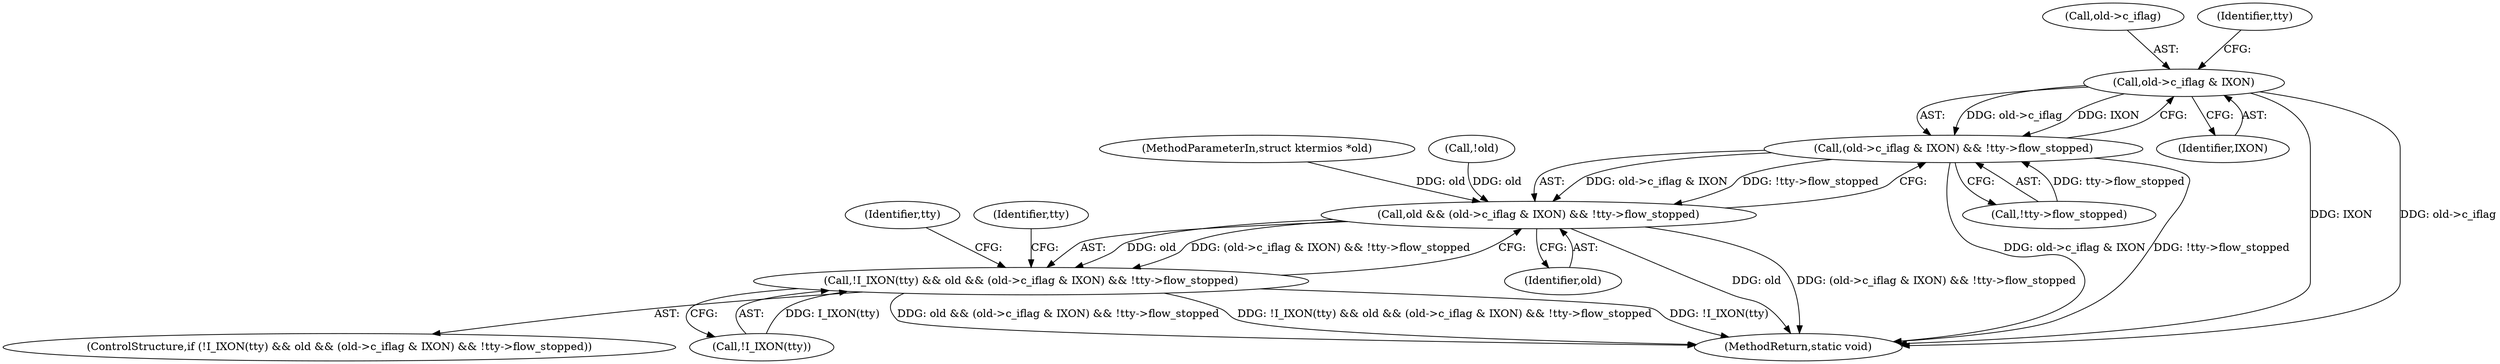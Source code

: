 digraph "0_linux_966031f340185eddd05affcf72b740549f056348_0@pointer" {
"1000439" [label="(Call,old->c_iflag & IXON)"];
"1000438" [label="(Call,(old->c_iflag & IXON) && !tty->flow_stopped)"];
"1000436" [label="(Call,old && (old->c_iflag & IXON) && !tty->flow_stopped)"];
"1000432" [label="(Call,!I_IXON(tty) && old && (old->c_iflag & IXON) && !tty->flow_stopped)"];
"1000456" [label="(Identifier,tty)"];
"1000450" [label="(Identifier,tty)"];
"1000438" [label="(Call,(old->c_iflag & IXON) && !tty->flow_stopped)"];
"1000440" [label="(Call,old->c_iflag)"];
"1000104" [label="(MethodParameterIn,struct ktermios *old)"];
"1000431" [label="(ControlStructure,if (!I_IXON(tty) && old && (old->c_iflag & IXON) && !tty->flow_stopped))"];
"1000433" [label="(Call,!I_IXON(tty))"];
"1000114" [label="(Call,!old)"];
"1000439" [label="(Call,old->c_iflag & IXON)"];
"1000443" [label="(Identifier,IXON)"];
"1000444" [label="(Call,!tty->flow_stopped)"];
"1000432" [label="(Call,!I_IXON(tty) && old && (old->c_iflag & IXON) && !tty->flow_stopped)"];
"1000446" [label="(Identifier,tty)"];
"1000436" [label="(Call,old && (old->c_iflag & IXON) && !tty->flow_stopped)"];
"1000437" [label="(Identifier,old)"];
"1000463" [label="(MethodReturn,static void)"];
"1000439" -> "1000438"  [label="AST: "];
"1000439" -> "1000443"  [label="CFG: "];
"1000440" -> "1000439"  [label="AST: "];
"1000443" -> "1000439"  [label="AST: "];
"1000446" -> "1000439"  [label="CFG: "];
"1000438" -> "1000439"  [label="CFG: "];
"1000439" -> "1000463"  [label="DDG: IXON"];
"1000439" -> "1000463"  [label="DDG: old->c_iflag"];
"1000439" -> "1000438"  [label="DDG: old->c_iflag"];
"1000439" -> "1000438"  [label="DDG: IXON"];
"1000438" -> "1000436"  [label="AST: "];
"1000438" -> "1000444"  [label="CFG: "];
"1000444" -> "1000438"  [label="AST: "];
"1000436" -> "1000438"  [label="CFG: "];
"1000438" -> "1000463"  [label="DDG: old->c_iflag & IXON"];
"1000438" -> "1000463"  [label="DDG: !tty->flow_stopped"];
"1000438" -> "1000436"  [label="DDG: old->c_iflag & IXON"];
"1000438" -> "1000436"  [label="DDG: !tty->flow_stopped"];
"1000444" -> "1000438"  [label="DDG: tty->flow_stopped"];
"1000436" -> "1000432"  [label="AST: "];
"1000436" -> "1000437"  [label="CFG: "];
"1000437" -> "1000436"  [label="AST: "];
"1000432" -> "1000436"  [label="CFG: "];
"1000436" -> "1000463"  [label="DDG: old"];
"1000436" -> "1000463"  [label="DDG: (old->c_iflag & IXON) && !tty->flow_stopped"];
"1000436" -> "1000432"  [label="DDG: old"];
"1000436" -> "1000432"  [label="DDG: (old->c_iflag & IXON) && !tty->flow_stopped"];
"1000114" -> "1000436"  [label="DDG: old"];
"1000104" -> "1000436"  [label="DDG: old"];
"1000432" -> "1000431"  [label="AST: "];
"1000432" -> "1000433"  [label="CFG: "];
"1000433" -> "1000432"  [label="AST: "];
"1000450" -> "1000432"  [label="CFG: "];
"1000456" -> "1000432"  [label="CFG: "];
"1000432" -> "1000463"  [label="DDG: old && (old->c_iflag & IXON) && !tty->flow_stopped"];
"1000432" -> "1000463"  [label="DDG: !I_IXON(tty) && old && (old->c_iflag & IXON) && !tty->flow_stopped"];
"1000432" -> "1000463"  [label="DDG: !I_IXON(tty)"];
"1000433" -> "1000432"  [label="DDG: I_IXON(tty)"];
}

